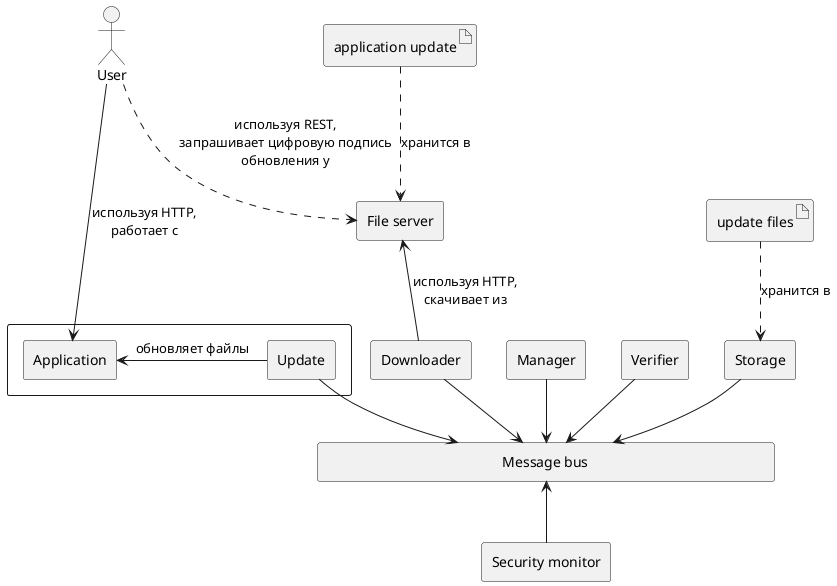 @startuml


rectangle {
    rectangle Update
    rectangle Application
}

:User: ---> Application: используя HTTP,\nработает с
Application <- Update: обновляет файлы

rectangle Manager
rectangle "File server" as server
rectangle Downloader as downloader
rectangle Verifier
rectangle Storage
rectangle "\t\t\t\t\t\tMessage bus\t\t\t\t\t\t\t" as kafka
rectangle "Security monitor" as monitor
artifact "application update" as update
artifact "update files" as updates

update ..> server: хранится в
:User: ..> server: используя REST,\nзапрашивает цифровую подпись\nобновления у
downloader -up-> server: используя HTTP,\nскачивает из
updates ..> Storage: хранится в

Update -down-> kafka
downloader -down-> kafka
Storage -down-> kafka
Manager -down-> kafka
Verifier -down-> kafka
monitor -up-> kafka


@enduml